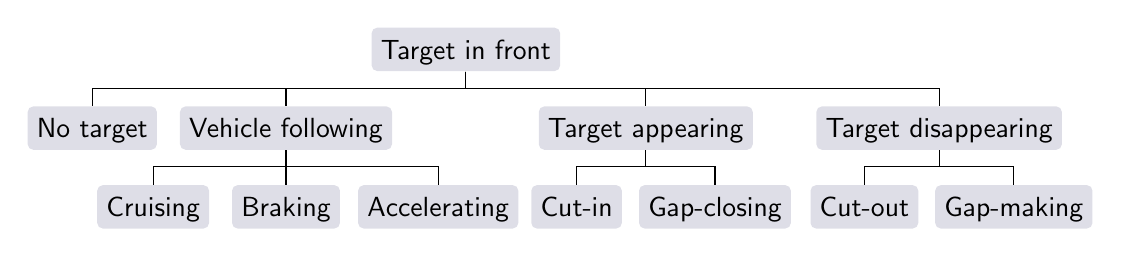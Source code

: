 \definecolor{TNOlightgray}{RGB}{222,222,231}%
\tikzstyle{tag}=[font=\sffamily, text height=.8em, text depth=.1em, fill=TNOlightgray, rounded corners=0.2em]%
\tikzstyle{helper}=[coordinate, node distance=1.4em]%
\begin{tikzpicture}
	% Place the nodes
	\node[tag](target){Target in front};
	\node[coordinate, below of=target](below target){};
	\node[tag, left of=below target, node distance=6.5em](following){Vehicle following};
	\node[tag, left of=following, node distance=7em](free){No target};
	\node[tag, right of=below target, node distance=6.5em](appearing){Target appearing};
	\node[tag, right of=appearing, node distance=10.6em](disappearing){Target disappearing};
	\node[tag, below of=following](braking){Braking};
	\node[tag, left of=braking, node distance=4.8em](cruising){Cruising};
	\node[tag, right of=braking, node distance=5.5em](accelerating){Accelerating};
	\node[coordinate, below of=appearing](below appearing){};
	\node[tag, left of=below appearing, node distance=2.5em](cutin){Cut-in};
	\node[tag, right of=below appearing, node distance=2.5em](gapclosing){Gap-closing};
	\node[coordinate, below of=disappearing](below disappearing){};
	\node[tag, left of=below disappearing, node distance=2.7em](cutout){Cut-out};
	\node[tag, right of=below disappearing, node distance=2.7em](gapmaking){Gap-making};
	
	% Place the lines
	\node[helper, below of=target](target helper){};
	\node[helper, below of=following](following helper){};
	\node[helper, below of=appearing](appearing helper){};
	\node[helper, below of=disappearing](disappearing helper){};
	\draw (target) -- (target helper) -| (free);
	\draw (target) -- (target helper) -| (following);
	\draw (target) -- (target helper) -| (appearing);
	\draw (target) -- (target helper) -| (disappearing);
	\draw (following) -- (following helper) -| (cruising);
	\draw (following) -- (braking);
	\draw (following) -- (following helper) -| (accelerating);
	\draw (appearing) -- (appearing helper) -| (cutin);
	\draw (appearing) -- (appearing helper) -| (gapclosing);
	\draw (disappearing) -- (disappearing helper) -| (cutout);
	\draw (disappearing) -- (disappearing helper) -| (gapmaking);
\end{tikzpicture}%
